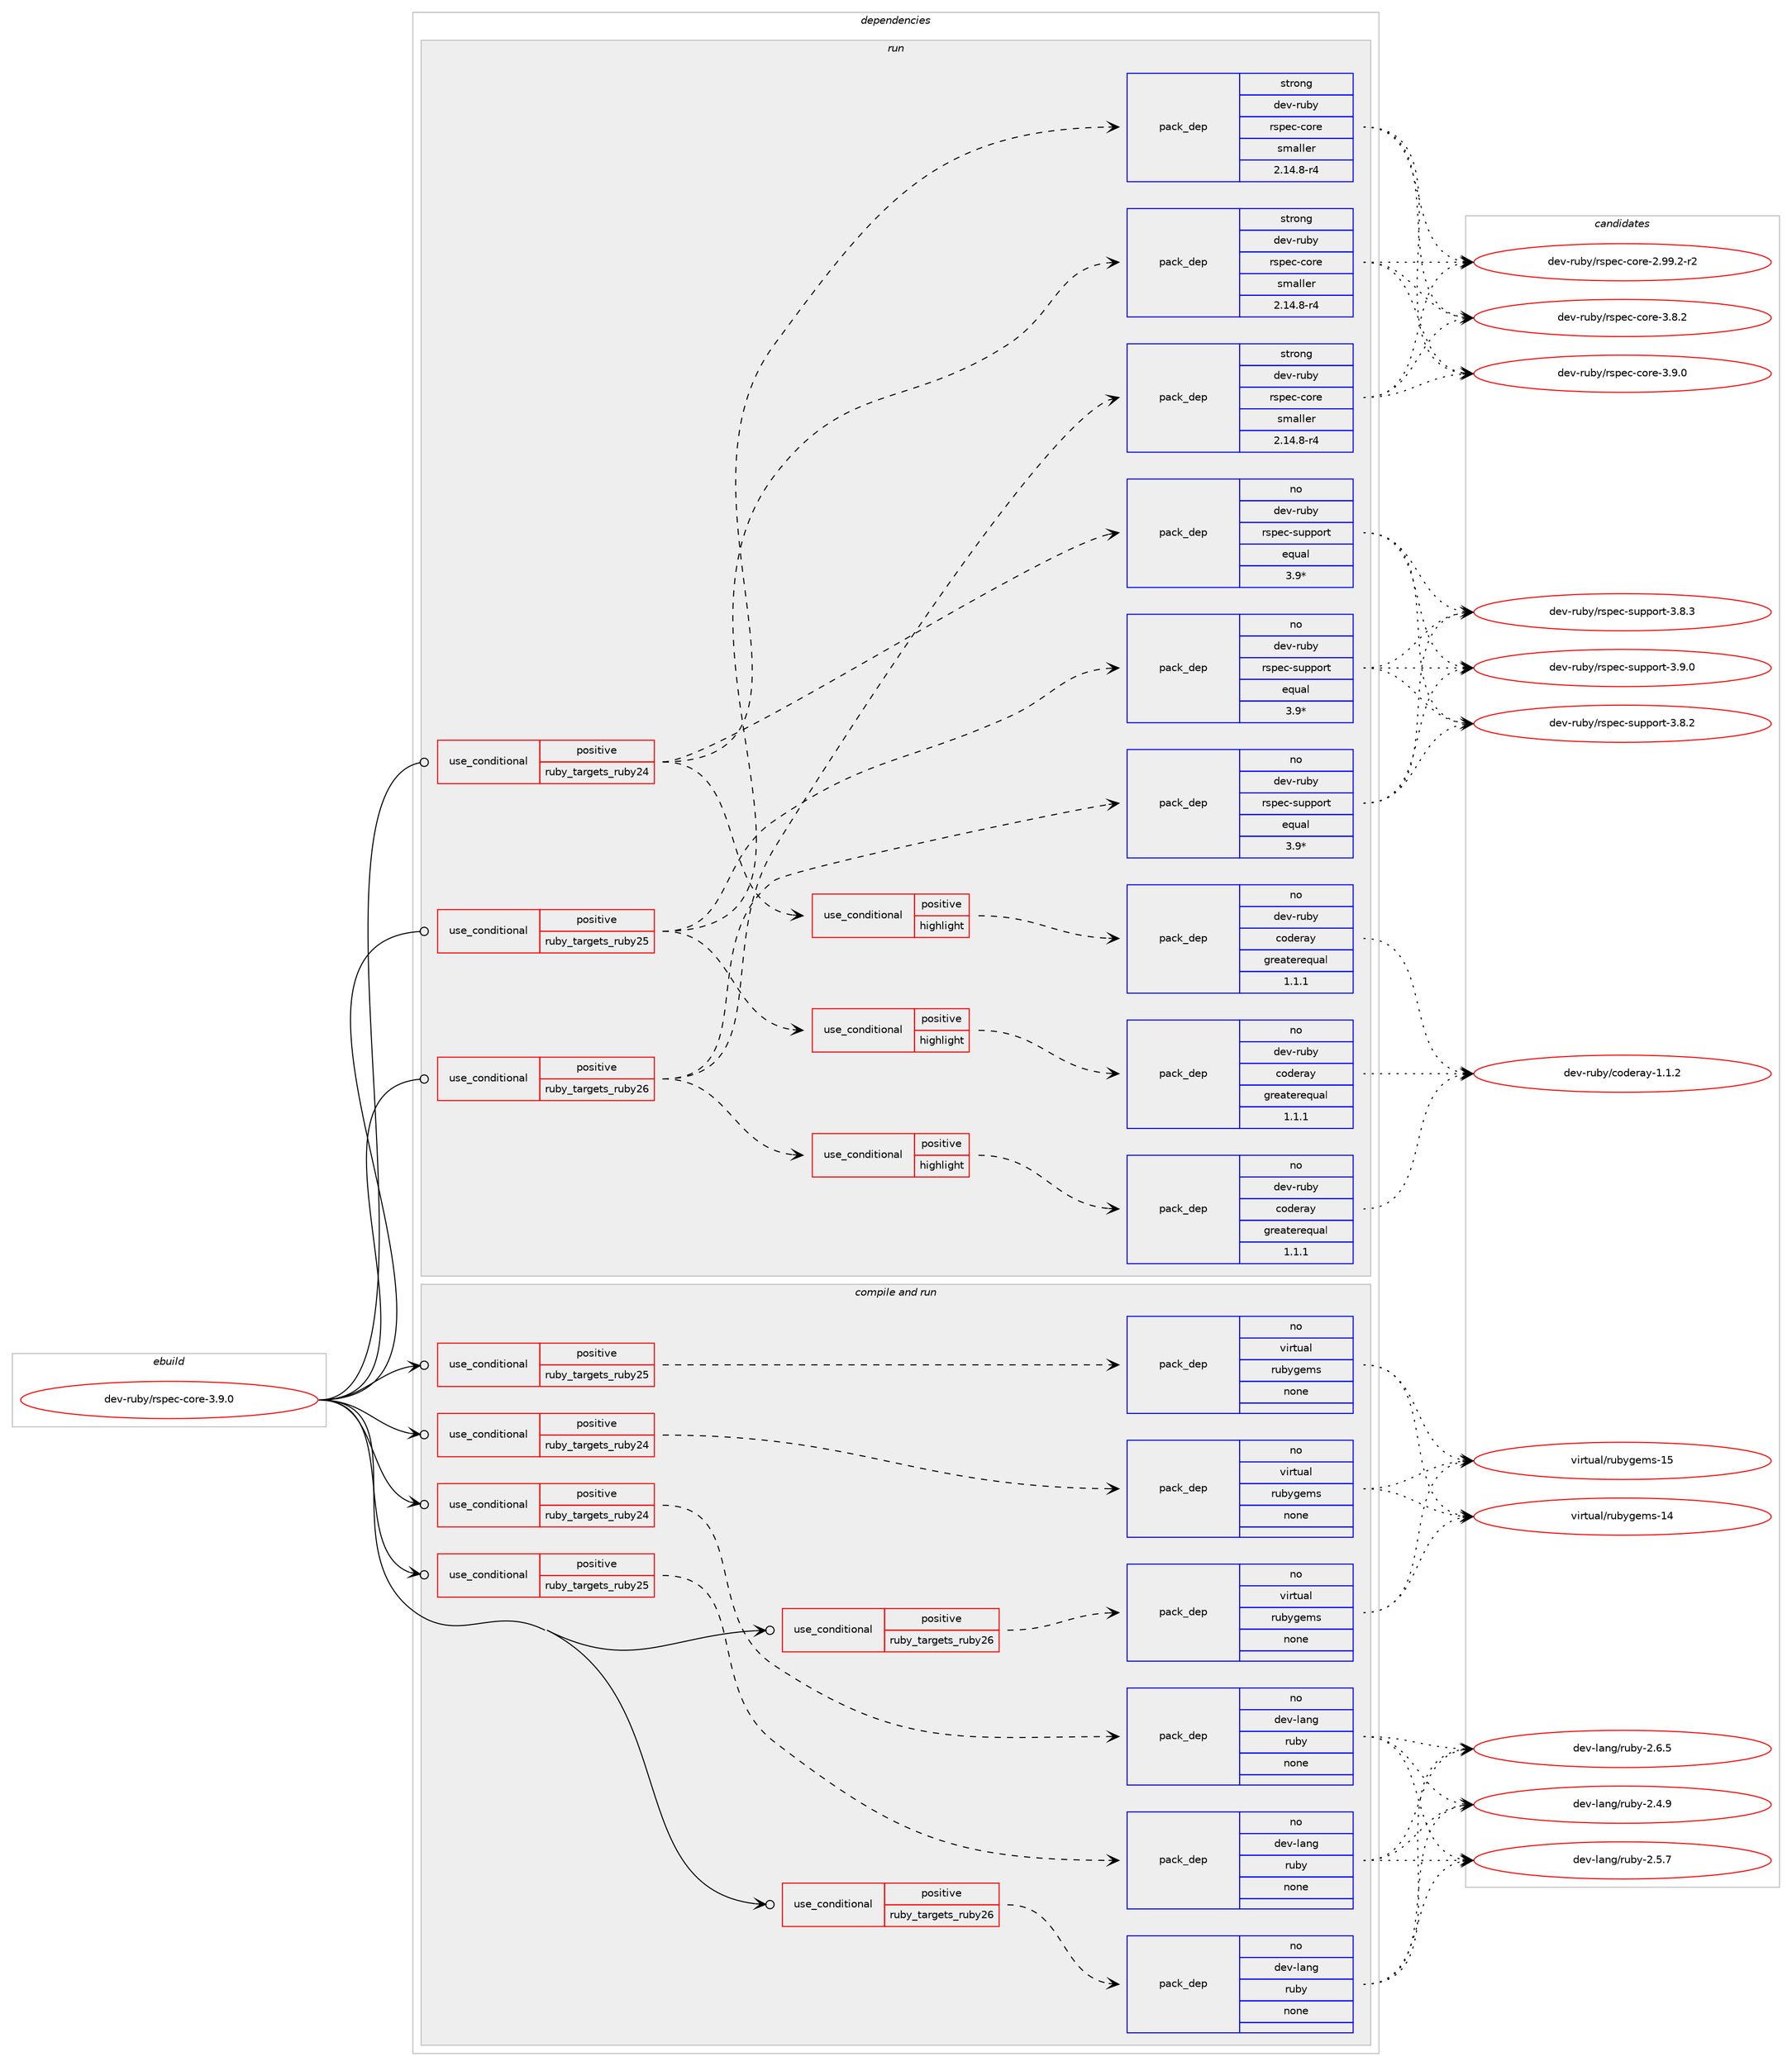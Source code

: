 digraph prolog {

# *************
# Graph options
# *************

newrank=true;
concentrate=true;
compound=true;
graph [rankdir=LR,fontname=Helvetica,fontsize=10,ranksep=1.5];#, ranksep=2.5, nodesep=0.2];
edge  [arrowhead=vee];
node  [fontname=Helvetica,fontsize=10];

# **********
# The ebuild
# **********

subgraph cluster_leftcol {
color=gray;
rank=same;
label=<<i>ebuild</i>>;
id [label="dev-ruby/rspec-core-3.9.0", color=red, width=4, href="../dev-ruby/rspec-core-3.9.0.svg"];
}

# ****************
# The dependencies
# ****************

subgraph cluster_midcol {
color=gray;
label=<<i>dependencies</i>>;
subgraph cluster_compile {
fillcolor="#eeeeee";
style=filled;
label=<<i>compile</i>>;
}
subgraph cluster_compileandrun {
fillcolor="#eeeeee";
style=filled;
label=<<i>compile and run</i>>;
subgraph cond174031 {
dependency707917 [label=<<TABLE BORDER="0" CELLBORDER="1" CELLSPACING="0" CELLPADDING="4"><TR><TD ROWSPAN="3" CELLPADDING="10">use_conditional</TD></TR><TR><TD>positive</TD></TR><TR><TD>ruby_targets_ruby24</TD></TR></TABLE>>, shape=none, color=red];
subgraph pack521856 {
dependency707918 [label=<<TABLE BORDER="0" CELLBORDER="1" CELLSPACING="0" CELLPADDING="4" WIDTH="220"><TR><TD ROWSPAN="6" CELLPADDING="30">pack_dep</TD></TR><TR><TD WIDTH="110">no</TD></TR><TR><TD>dev-lang</TD></TR><TR><TD>ruby</TD></TR><TR><TD>none</TD></TR><TR><TD></TD></TR></TABLE>>, shape=none, color=blue];
}
dependency707917:e -> dependency707918:w [weight=20,style="dashed",arrowhead="vee"];
}
id:e -> dependency707917:w [weight=20,style="solid",arrowhead="odotvee"];
subgraph cond174032 {
dependency707919 [label=<<TABLE BORDER="0" CELLBORDER="1" CELLSPACING="0" CELLPADDING="4"><TR><TD ROWSPAN="3" CELLPADDING="10">use_conditional</TD></TR><TR><TD>positive</TD></TR><TR><TD>ruby_targets_ruby24</TD></TR></TABLE>>, shape=none, color=red];
subgraph pack521857 {
dependency707920 [label=<<TABLE BORDER="0" CELLBORDER="1" CELLSPACING="0" CELLPADDING="4" WIDTH="220"><TR><TD ROWSPAN="6" CELLPADDING="30">pack_dep</TD></TR><TR><TD WIDTH="110">no</TD></TR><TR><TD>virtual</TD></TR><TR><TD>rubygems</TD></TR><TR><TD>none</TD></TR><TR><TD></TD></TR></TABLE>>, shape=none, color=blue];
}
dependency707919:e -> dependency707920:w [weight=20,style="dashed",arrowhead="vee"];
}
id:e -> dependency707919:w [weight=20,style="solid",arrowhead="odotvee"];
subgraph cond174033 {
dependency707921 [label=<<TABLE BORDER="0" CELLBORDER="1" CELLSPACING="0" CELLPADDING="4"><TR><TD ROWSPAN="3" CELLPADDING="10">use_conditional</TD></TR><TR><TD>positive</TD></TR><TR><TD>ruby_targets_ruby25</TD></TR></TABLE>>, shape=none, color=red];
subgraph pack521858 {
dependency707922 [label=<<TABLE BORDER="0" CELLBORDER="1" CELLSPACING="0" CELLPADDING="4" WIDTH="220"><TR><TD ROWSPAN="6" CELLPADDING="30">pack_dep</TD></TR><TR><TD WIDTH="110">no</TD></TR><TR><TD>dev-lang</TD></TR><TR><TD>ruby</TD></TR><TR><TD>none</TD></TR><TR><TD></TD></TR></TABLE>>, shape=none, color=blue];
}
dependency707921:e -> dependency707922:w [weight=20,style="dashed",arrowhead="vee"];
}
id:e -> dependency707921:w [weight=20,style="solid",arrowhead="odotvee"];
subgraph cond174034 {
dependency707923 [label=<<TABLE BORDER="0" CELLBORDER="1" CELLSPACING="0" CELLPADDING="4"><TR><TD ROWSPAN="3" CELLPADDING="10">use_conditional</TD></TR><TR><TD>positive</TD></TR><TR><TD>ruby_targets_ruby25</TD></TR></TABLE>>, shape=none, color=red];
subgraph pack521859 {
dependency707924 [label=<<TABLE BORDER="0" CELLBORDER="1" CELLSPACING="0" CELLPADDING="4" WIDTH="220"><TR><TD ROWSPAN="6" CELLPADDING="30">pack_dep</TD></TR><TR><TD WIDTH="110">no</TD></TR><TR><TD>virtual</TD></TR><TR><TD>rubygems</TD></TR><TR><TD>none</TD></TR><TR><TD></TD></TR></TABLE>>, shape=none, color=blue];
}
dependency707923:e -> dependency707924:w [weight=20,style="dashed",arrowhead="vee"];
}
id:e -> dependency707923:w [weight=20,style="solid",arrowhead="odotvee"];
subgraph cond174035 {
dependency707925 [label=<<TABLE BORDER="0" CELLBORDER="1" CELLSPACING="0" CELLPADDING="4"><TR><TD ROWSPAN="3" CELLPADDING="10">use_conditional</TD></TR><TR><TD>positive</TD></TR><TR><TD>ruby_targets_ruby26</TD></TR></TABLE>>, shape=none, color=red];
subgraph pack521860 {
dependency707926 [label=<<TABLE BORDER="0" CELLBORDER="1" CELLSPACING="0" CELLPADDING="4" WIDTH="220"><TR><TD ROWSPAN="6" CELLPADDING="30">pack_dep</TD></TR><TR><TD WIDTH="110">no</TD></TR><TR><TD>dev-lang</TD></TR><TR><TD>ruby</TD></TR><TR><TD>none</TD></TR><TR><TD></TD></TR></TABLE>>, shape=none, color=blue];
}
dependency707925:e -> dependency707926:w [weight=20,style="dashed",arrowhead="vee"];
}
id:e -> dependency707925:w [weight=20,style="solid",arrowhead="odotvee"];
subgraph cond174036 {
dependency707927 [label=<<TABLE BORDER="0" CELLBORDER="1" CELLSPACING="0" CELLPADDING="4"><TR><TD ROWSPAN="3" CELLPADDING="10">use_conditional</TD></TR><TR><TD>positive</TD></TR><TR><TD>ruby_targets_ruby26</TD></TR></TABLE>>, shape=none, color=red];
subgraph pack521861 {
dependency707928 [label=<<TABLE BORDER="0" CELLBORDER="1" CELLSPACING="0" CELLPADDING="4" WIDTH="220"><TR><TD ROWSPAN="6" CELLPADDING="30">pack_dep</TD></TR><TR><TD WIDTH="110">no</TD></TR><TR><TD>virtual</TD></TR><TR><TD>rubygems</TD></TR><TR><TD>none</TD></TR><TR><TD></TD></TR></TABLE>>, shape=none, color=blue];
}
dependency707927:e -> dependency707928:w [weight=20,style="dashed",arrowhead="vee"];
}
id:e -> dependency707927:w [weight=20,style="solid",arrowhead="odotvee"];
}
subgraph cluster_run {
fillcolor="#eeeeee";
style=filled;
label=<<i>run</i>>;
subgraph cond174037 {
dependency707929 [label=<<TABLE BORDER="0" CELLBORDER="1" CELLSPACING="0" CELLPADDING="4"><TR><TD ROWSPAN="3" CELLPADDING="10">use_conditional</TD></TR><TR><TD>positive</TD></TR><TR><TD>ruby_targets_ruby24</TD></TR></TABLE>>, shape=none, color=red];
subgraph pack521862 {
dependency707930 [label=<<TABLE BORDER="0" CELLBORDER="1" CELLSPACING="0" CELLPADDING="4" WIDTH="220"><TR><TD ROWSPAN="6" CELLPADDING="30">pack_dep</TD></TR><TR><TD WIDTH="110">no</TD></TR><TR><TD>dev-ruby</TD></TR><TR><TD>rspec-support</TD></TR><TR><TD>equal</TD></TR><TR><TD>3.9*</TD></TR></TABLE>>, shape=none, color=blue];
}
dependency707929:e -> dependency707930:w [weight=20,style="dashed",arrowhead="vee"];
subgraph pack521863 {
dependency707931 [label=<<TABLE BORDER="0" CELLBORDER="1" CELLSPACING="0" CELLPADDING="4" WIDTH="220"><TR><TD ROWSPAN="6" CELLPADDING="30">pack_dep</TD></TR><TR><TD WIDTH="110">strong</TD></TR><TR><TD>dev-ruby</TD></TR><TR><TD>rspec-core</TD></TR><TR><TD>smaller</TD></TR><TR><TD>2.14.8-r4</TD></TR></TABLE>>, shape=none, color=blue];
}
dependency707929:e -> dependency707931:w [weight=20,style="dashed",arrowhead="vee"];
subgraph cond174038 {
dependency707932 [label=<<TABLE BORDER="0" CELLBORDER="1" CELLSPACING="0" CELLPADDING="4"><TR><TD ROWSPAN="3" CELLPADDING="10">use_conditional</TD></TR><TR><TD>positive</TD></TR><TR><TD>highlight</TD></TR></TABLE>>, shape=none, color=red];
subgraph pack521864 {
dependency707933 [label=<<TABLE BORDER="0" CELLBORDER="1" CELLSPACING="0" CELLPADDING="4" WIDTH="220"><TR><TD ROWSPAN="6" CELLPADDING="30">pack_dep</TD></TR><TR><TD WIDTH="110">no</TD></TR><TR><TD>dev-ruby</TD></TR><TR><TD>coderay</TD></TR><TR><TD>greaterequal</TD></TR><TR><TD>1.1.1</TD></TR></TABLE>>, shape=none, color=blue];
}
dependency707932:e -> dependency707933:w [weight=20,style="dashed",arrowhead="vee"];
}
dependency707929:e -> dependency707932:w [weight=20,style="dashed",arrowhead="vee"];
}
id:e -> dependency707929:w [weight=20,style="solid",arrowhead="odot"];
subgraph cond174039 {
dependency707934 [label=<<TABLE BORDER="0" CELLBORDER="1" CELLSPACING="0" CELLPADDING="4"><TR><TD ROWSPAN="3" CELLPADDING="10">use_conditional</TD></TR><TR><TD>positive</TD></TR><TR><TD>ruby_targets_ruby25</TD></TR></TABLE>>, shape=none, color=red];
subgraph pack521865 {
dependency707935 [label=<<TABLE BORDER="0" CELLBORDER="1" CELLSPACING="0" CELLPADDING="4" WIDTH="220"><TR><TD ROWSPAN="6" CELLPADDING="30">pack_dep</TD></TR><TR><TD WIDTH="110">no</TD></TR><TR><TD>dev-ruby</TD></TR><TR><TD>rspec-support</TD></TR><TR><TD>equal</TD></TR><TR><TD>3.9*</TD></TR></TABLE>>, shape=none, color=blue];
}
dependency707934:e -> dependency707935:w [weight=20,style="dashed",arrowhead="vee"];
subgraph pack521866 {
dependency707936 [label=<<TABLE BORDER="0" CELLBORDER="1" CELLSPACING="0" CELLPADDING="4" WIDTH="220"><TR><TD ROWSPAN="6" CELLPADDING="30">pack_dep</TD></TR><TR><TD WIDTH="110">strong</TD></TR><TR><TD>dev-ruby</TD></TR><TR><TD>rspec-core</TD></TR><TR><TD>smaller</TD></TR><TR><TD>2.14.8-r4</TD></TR></TABLE>>, shape=none, color=blue];
}
dependency707934:e -> dependency707936:w [weight=20,style="dashed",arrowhead="vee"];
subgraph cond174040 {
dependency707937 [label=<<TABLE BORDER="0" CELLBORDER="1" CELLSPACING="0" CELLPADDING="4"><TR><TD ROWSPAN="3" CELLPADDING="10">use_conditional</TD></TR><TR><TD>positive</TD></TR><TR><TD>highlight</TD></TR></TABLE>>, shape=none, color=red];
subgraph pack521867 {
dependency707938 [label=<<TABLE BORDER="0" CELLBORDER="1" CELLSPACING="0" CELLPADDING="4" WIDTH="220"><TR><TD ROWSPAN="6" CELLPADDING="30">pack_dep</TD></TR><TR><TD WIDTH="110">no</TD></TR><TR><TD>dev-ruby</TD></TR><TR><TD>coderay</TD></TR><TR><TD>greaterequal</TD></TR><TR><TD>1.1.1</TD></TR></TABLE>>, shape=none, color=blue];
}
dependency707937:e -> dependency707938:w [weight=20,style="dashed",arrowhead="vee"];
}
dependency707934:e -> dependency707937:w [weight=20,style="dashed",arrowhead="vee"];
}
id:e -> dependency707934:w [weight=20,style="solid",arrowhead="odot"];
subgraph cond174041 {
dependency707939 [label=<<TABLE BORDER="0" CELLBORDER="1" CELLSPACING="0" CELLPADDING="4"><TR><TD ROWSPAN="3" CELLPADDING="10">use_conditional</TD></TR><TR><TD>positive</TD></TR><TR><TD>ruby_targets_ruby26</TD></TR></TABLE>>, shape=none, color=red];
subgraph pack521868 {
dependency707940 [label=<<TABLE BORDER="0" CELLBORDER="1" CELLSPACING="0" CELLPADDING="4" WIDTH="220"><TR><TD ROWSPAN="6" CELLPADDING="30">pack_dep</TD></TR><TR><TD WIDTH="110">no</TD></TR><TR><TD>dev-ruby</TD></TR><TR><TD>rspec-support</TD></TR><TR><TD>equal</TD></TR><TR><TD>3.9*</TD></TR></TABLE>>, shape=none, color=blue];
}
dependency707939:e -> dependency707940:w [weight=20,style="dashed",arrowhead="vee"];
subgraph pack521869 {
dependency707941 [label=<<TABLE BORDER="0" CELLBORDER="1" CELLSPACING="0" CELLPADDING="4" WIDTH="220"><TR><TD ROWSPAN="6" CELLPADDING="30">pack_dep</TD></TR><TR><TD WIDTH="110">strong</TD></TR><TR><TD>dev-ruby</TD></TR><TR><TD>rspec-core</TD></TR><TR><TD>smaller</TD></TR><TR><TD>2.14.8-r4</TD></TR></TABLE>>, shape=none, color=blue];
}
dependency707939:e -> dependency707941:w [weight=20,style="dashed",arrowhead="vee"];
subgraph cond174042 {
dependency707942 [label=<<TABLE BORDER="0" CELLBORDER="1" CELLSPACING="0" CELLPADDING="4"><TR><TD ROWSPAN="3" CELLPADDING="10">use_conditional</TD></TR><TR><TD>positive</TD></TR><TR><TD>highlight</TD></TR></TABLE>>, shape=none, color=red];
subgraph pack521870 {
dependency707943 [label=<<TABLE BORDER="0" CELLBORDER="1" CELLSPACING="0" CELLPADDING="4" WIDTH="220"><TR><TD ROWSPAN="6" CELLPADDING="30">pack_dep</TD></TR><TR><TD WIDTH="110">no</TD></TR><TR><TD>dev-ruby</TD></TR><TR><TD>coderay</TD></TR><TR><TD>greaterequal</TD></TR><TR><TD>1.1.1</TD></TR></TABLE>>, shape=none, color=blue];
}
dependency707942:e -> dependency707943:w [weight=20,style="dashed",arrowhead="vee"];
}
dependency707939:e -> dependency707942:w [weight=20,style="dashed",arrowhead="vee"];
}
id:e -> dependency707939:w [weight=20,style="solid",arrowhead="odot"];
}
}

# **************
# The candidates
# **************

subgraph cluster_choices {
rank=same;
color=gray;
label=<<i>candidates</i>>;

subgraph choice521856 {
color=black;
nodesep=1;
choice10010111845108971101034711411798121455046524657 [label="dev-lang/ruby-2.4.9", color=red, width=4,href="../dev-lang/ruby-2.4.9.svg"];
choice10010111845108971101034711411798121455046534655 [label="dev-lang/ruby-2.5.7", color=red, width=4,href="../dev-lang/ruby-2.5.7.svg"];
choice10010111845108971101034711411798121455046544653 [label="dev-lang/ruby-2.6.5", color=red, width=4,href="../dev-lang/ruby-2.6.5.svg"];
dependency707918:e -> choice10010111845108971101034711411798121455046524657:w [style=dotted,weight="100"];
dependency707918:e -> choice10010111845108971101034711411798121455046534655:w [style=dotted,weight="100"];
dependency707918:e -> choice10010111845108971101034711411798121455046544653:w [style=dotted,weight="100"];
}
subgraph choice521857 {
color=black;
nodesep=1;
choice118105114116117971084711411798121103101109115454952 [label="virtual/rubygems-14", color=red, width=4,href="../virtual/rubygems-14.svg"];
choice118105114116117971084711411798121103101109115454953 [label="virtual/rubygems-15", color=red, width=4,href="../virtual/rubygems-15.svg"];
dependency707920:e -> choice118105114116117971084711411798121103101109115454952:w [style=dotted,weight="100"];
dependency707920:e -> choice118105114116117971084711411798121103101109115454953:w [style=dotted,weight="100"];
}
subgraph choice521858 {
color=black;
nodesep=1;
choice10010111845108971101034711411798121455046524657 [label="dev-lang/ruby-2.4.9", color=red, width=4,href="../dev-lang/ruby-2.4.9.svg"];
choice10010111845108971101034711411798121455046534655 [label="dev-lang/ruby-2.5.7", color=red, width=4,href="../dev-lang/ruby-2.5.7.svg"];
choice10010111845108971101034711411798121455046544653 [label="dev-lang/ruby-2.6.5", color=red, width=4,href="../dev-lang/ruby-2.6.5.svg"];
dependency707922:e -> choice10010111845108971101034711411798121455046524657:w [style=dotted,weight="100"];
dependency707922:e -> choice10010111845108971101034711411798121455046534655:w [style=dotted,weight="100"];
dependency707922:e -> choice10010111845108971101034711411798121455046544653:w [style=dotted,weight="100"];
}
subgraph choice521859 {
color=black;
nodesep=1;
choice118105114116117971084711411798121103101109115454952 [label="virtual/rubygems-14", color=red, width=4,href="../virtual/rubygems-14.svg"];
choice118105114116117971084711411798121103101109115454953 [label="virtual/rubygems-15", color=red, width=4,href="../virtual/rubygems-15.svg"];
dependency707924:e -> choice118105114116117971084711411798121103101109115454952:w [style=dotted,weight="100"];
dependency707924:e -> choice118105114116117971084711411798121103101109115454953:w [style=dotted,weight="100"];
}
subgraph choice521860 {
color=black;
nodesep=1;
choice10010111845108971101034711411798121455046524657 [label="dev-lang/ruby-2.4.9", color=red, width=4,href="../dev-lang/ruby-2.4.9.svg"];
choice10010111845108971101034711411798121455046534655 [label="dev-lang/ruby-2.5.7", color=red, width=4,href="../dev-lang/ruby-2.5.7.svg"];
choice10010111845108971101034711411798121455046544653 [label="dev-lang/ruby-2.6.5", color=red, width=4,href="../dev-lang/ruby-2.6.5.svg"];
dependency707926:e -> choice10010111845108971101034711411798121455046524657:w [style=dotted,weight="100"];
dependency707926:e -> choice10010111845108971101034711411798121455046534655:w [style=dotted,weight="100"];
dependency707926:e -> choice10010111845108971101034711411798121455046544653:w [style=dotted,weight="100"];
}
subgraph choice521861 {
color=black;
nodesep=1;
choice118105114116117971084711411798121103101109115454952 [label="virtual/rubygems-14", color=red, width=4,href="../virtual/rubygems-14.svg"];
choice118105114116117971084711411798121103101109115454953 [label="virtual/rubygems-15", color=red, width=4,href="../virtual/rubygems-15.svg"];
dependency707928:e -> choice118105114116117971084711411798121103101109115454952:w [style=dotted,weight="100"];
dependency707928:e -> choice118105114116117971084711411798121103101109115454953:w [style=dotted,weight="100"];
}
subgraph choice521862 {
color=black;
nodesep=1;
choice1001011184511411798121471141151121019945115117112112111114116455146564650 [label="dev-ruby/rspec-support-3.8.2", color=red, width=4,href="../dev-ruby/rspec-support-3.8.2.svg"];
choice1001011184511411798121471141151121019945115117112112111114116455146564651 [label="dev-ruby/rspec-support-3.8.3", color=red, width=4,href="../dev-ruby/rspec-support-3.8.3.svg"];
choice1001011184511411798121471141151121019945115117112112111114116455146574648 [label="dev-ruby/rspec-support-3.9.0", color=red, width=4,href="../dev-ruby/rspec-support-3.9.0.svg"];
dependency707930:e -> choice1001011184511411798121471141151121019945115117112112111114116455146564650:w [style=dotted,weight="100"];
dependency707930:e -> choice1001011184511411798121471141151121019945115117112112111114116455146564651:w [style=dotted,weight="100"];
dependency707930:e -> choice1001011184511411798121471141151121019945115117112112111114116455146574648:w [style=dotted,weight="100"];
}
subgraph choice521863 {
color=black;
nodesep=1;
choice100101118451141179812147114115112101994599111114101455046575746504511450 [label="dev-ruby/rspec-core-2.99.2-r2", color=red, width=4,href="../dev-ruby/rspec-core-2.99.2-r2.svg"];
choice100101118451141179812147114115112101994599111114101455146564650 [label="dev-ruby/rspec-core-3.8.2", color=red, width=4,href="../dev-ruby/rspec-core-3.8.2.svg"];
choice100101118451141179812147114115112101994599111114101455146574648 [label="dev-ruby/rspec-core-3.9.0", color=red, width=4,href="../dev-ruby/rspec-core-3.9.0.svg"];
dependency707931:e -> choice100101118451141179812147114115112101994599111114101455046575746504511450:w [style=dotted,weight="100"];
dependency707931:e -> choice100101118451141179812147114115112101994599111114101455146564650:w [style=dotted,weight="100"];
dependency707931:e -> choice100101118451141179812147114115112101994599111114101455146574648:w [style=dotted,weight="100"];
}
subgraph choice521864 {
color=black;
nodesep=1;
choice1001011184511411798121479911110010111497121454946494650 [label="dev-ruby/coderay-1.1.2", color=red, width=4,href="../dev-ruby/coderay-1.1.2.svg"];
dependency707933:e -> choice1001011184511411798121479911110010111497121454946494650:w [style=dotted,weight="100"];
}
subgraph choice521865 {
color=black;
nodesep=1;
choice1001011184511411798121471141151121019945115117112112111114116455146564650 [label="dev-ruby/rspec-support-3.8.2", color=red, width=4,href="../dev-ruby/rspec-support-3.8.2.svg"];
choice1001011184511411798121471141151121019945115117112112111114116455146564651 [label="dev-ruby/rspec-support-3.8.3", color=red, width=4,href="../dev-ruby/rspec-support-3.8.3.svg"];
choice1001011184511411798121471141151121019945115117112112111114116455146574648 [label="dev-ruby/rspec-support-3.9.0", color=red, width=4,href="../dev-ruby/rspec-support-3.9.0.svg"];
dependency707935:e -> choice1001011184511411798121471141151121019945115117112112111114116455146564650:w [style=dotted,weight="100"];
dependency707935:e -> choice1001011184511411798121471141151121019945115117112112111114116455146564651:w [style=dotted,weight="100"];
dependency707935:e -> choice1001011184511411798121471141151121019945115117112112111114116455146574648:w [style=dotted,weight="100"];
}
subgraph choice521866 {
color=black;
nodesep=1;
choice100101118451141179812147114115112101994599111114101455046575746504511450 [label="dev-ruby/rspec-core-2.99.2-r2", color=red, width=4,href="../dev-ruby/rspec-core-2.99.2-r2.svg"];
choice100101118451141179812147114115112101994599111114101455146564650 [label="dev-ruby/rspec-core-3.8.2", color=red, width=4,href="../dev-ruby/rspec-core-3.8.2.svg"];
choice100101118451141179812147114115112101994599111114101455146574648 [label="dev-ruby/rspec-core-3.9.0", color=red, width=4,href="../dev-ruby/rspec-core-3.9.0.svg"];
dependency707936:e -> choice100101118451141179812147114115112101994599111114101455046575746504511450:w [style=dotted,weight="100"];
dependency707936:e -> choice100101118451141179812147114115112101994599111114101455146564650:w [style=dotted,weight="100"];
dependency707936:e -> choice100101118451141179812147114115112101994599111114101455146574648:w [style=dotted,weight="100"];
}
subgraph choice521867 {
color=black;
nodesep=1;
choice1001011184511411798121479911110010111497121454946494650 [label="dev-ruby/coderay-1.1.2", color=red, width=4,href="../dev-ruby/coderay-1.1.2.svg"];
dependency707938:e -> choice1001011184511411798121479911110010111497121454946494650:w [style=dotted,weight="100"];
}
subgraph choice521868 {
color=black;
nodesep=1;
choice1001011184511411798121471141151121019945115117112112111114116455146564650 [label="dev-ruby/rspec-support-3.8.2", color=red, width=4,href="../dev-ruby/rspec-support-3.8.2.svg"];
choice1001011184511411798121471141151121019945115117112112111114116455146564651 [label="dev-ruby/rspec-support-3.8.3", color=red, width=4,href="../dev-ruby/rspec-support-3.8.3.svg"];
choice1001011184511411798121471141151121019945115117112112111114116455146574648 [label="dev-ruby/rspec-support-3.9.0", color=red, width=4,href="../dev-ruby/rspec-support-3.9.0.svg"];
dependency707940:e -> choice1001011184511411798121471141151121019945115117112112111114116455146564650:w [style=dotted,weight="100"];
dependency707940:e -> choice1001011184511411798121471141151121019945115117112112111114116455146564651:w [style=dotted,weight="100"];
dependency707940:e -> choice1001011184511411798121471141151121019945115117112112111114116455146574648:w [style=dotted,weight="100"];
}
subgraph choice521869 {
color=black;
nodesep=1;
choice100101118451141179812147114115112101994599111114101455046575746504511450 [label="dev-ruby/rspec-core-2.99.2-r2", color=red, width=4,href="../dev-ruby/rspec-core-2.99.2-r2.svg"];
choice100101118451141179812147114115112101994599111114101455146564650 [label="dev-ruby/rspec-core-3.8.2", color=red, width=4,href="../dev-ruby/rspec-core-3.8.2.svg"];
choice100101118451141179812147114115112101994599111114101455146574648 [label="dev-ruby/rspec-core-3.9.0", color=red, width=4,href="../dev-ruby/rspec-core-3.9.0.svg"];
dependency707941:e -> choice100101118451141179812147114115112101994599111114101455046575746504511450:w [style=dotted,weight="100"];
dependency707941:e -> choice100101118451141179812147114115112101994599111114101455146564650:w [style=dotted,weight="100"];
dependency707941:e -> choice100101118451141179812147114115112101994599111114101455146574648:w [style=dotted,weight="100"];
}
subgraph choice521870 {
color=black;
nodesep=1;
choice1001011184511411798121479911110010111497121454946494650 [label="dev-ruby/coderay-1.1.2", color=red, width=4,href="../dev-ruby/coderay-1.1.2.svg"];
dependency707943:e -> choice1001011184511411798121479911110010111497121454946494650:w [style=dotted,weight="100"];
}
}

}
